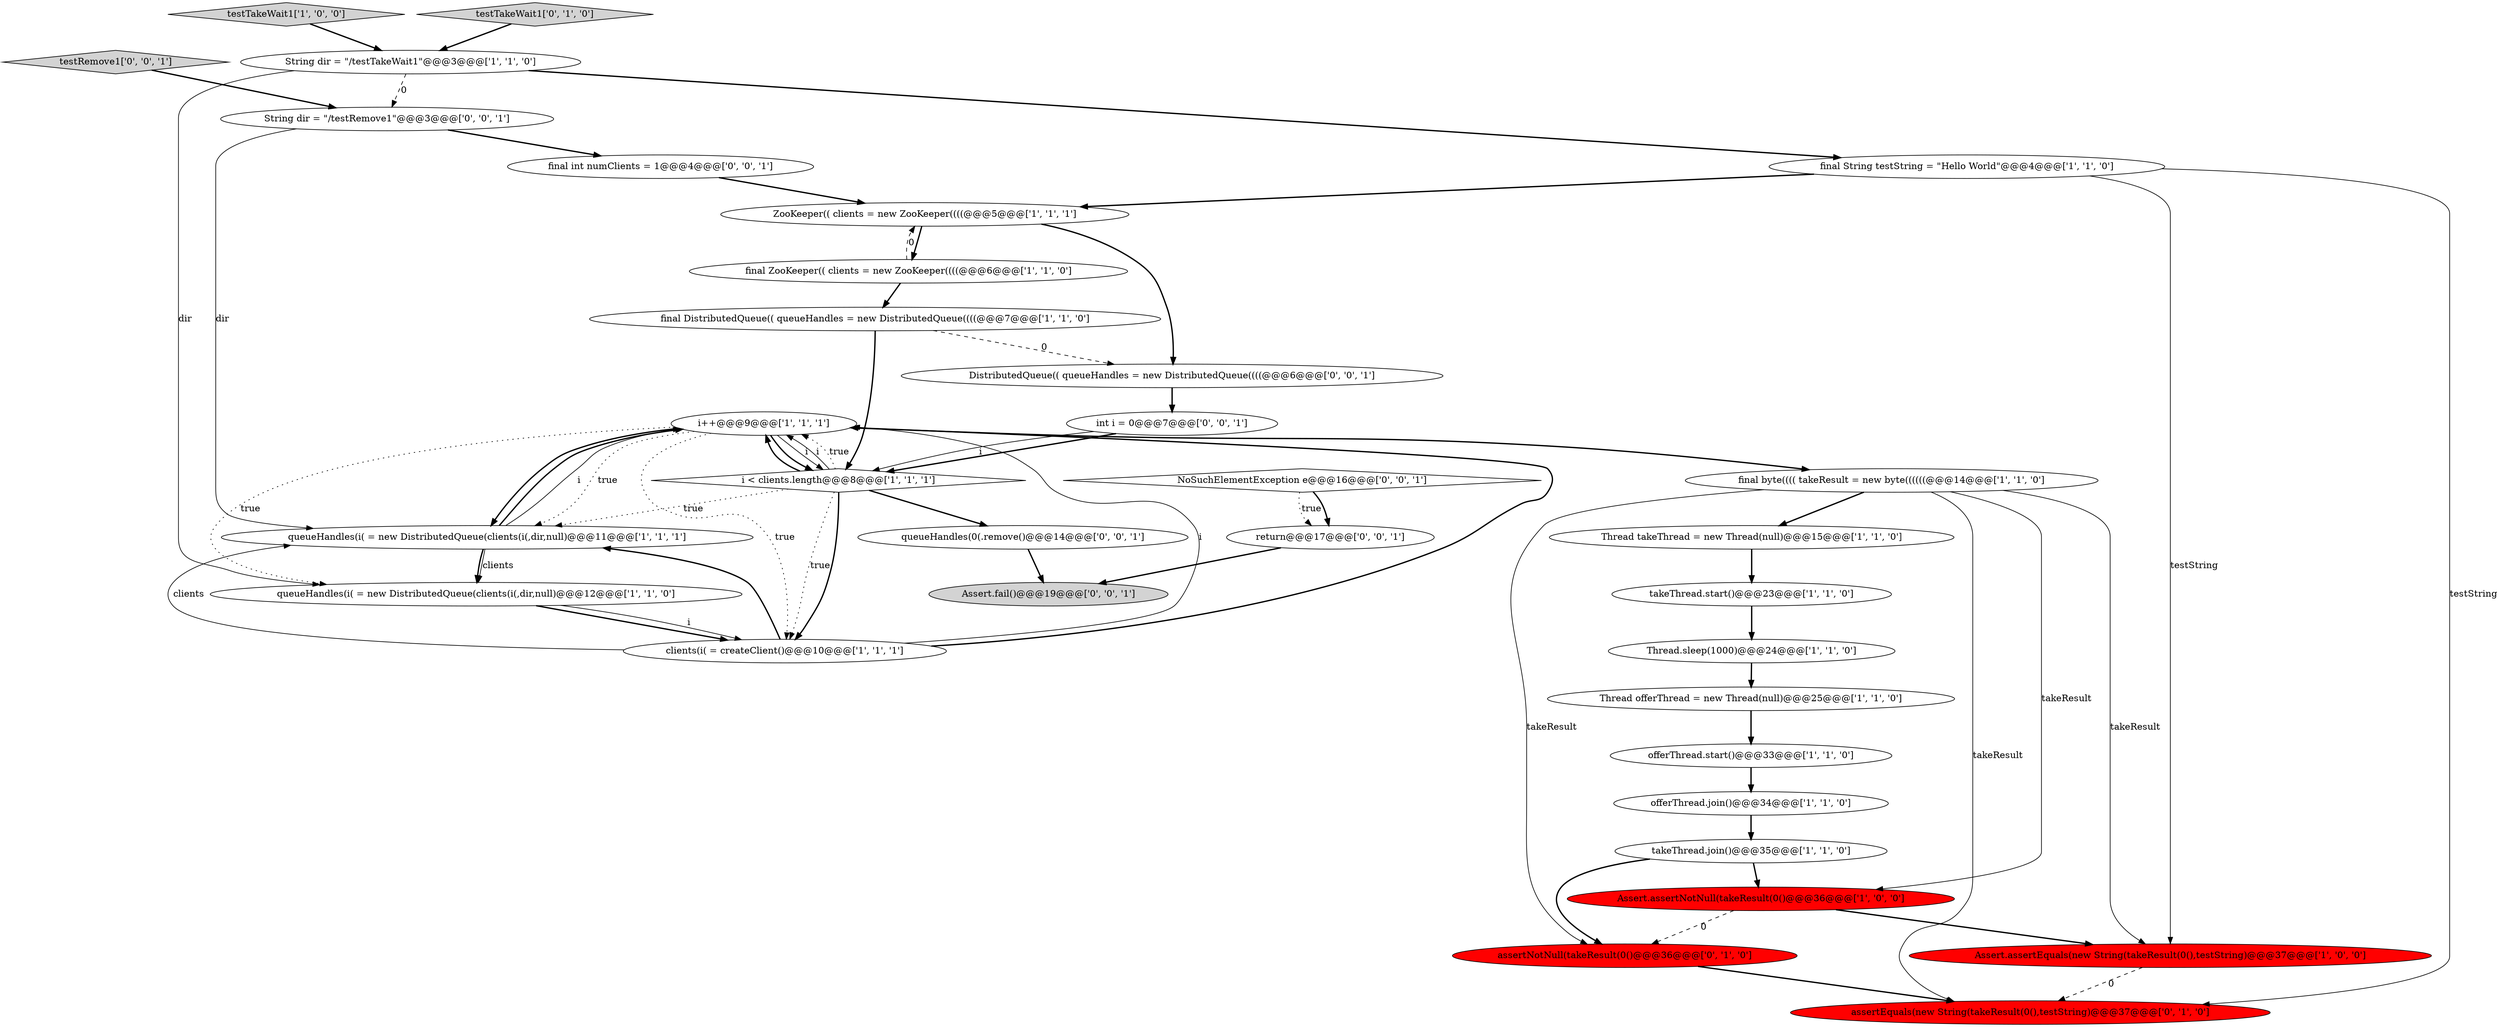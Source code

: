 digraph {
8 [style = filled, label = "offerThread.join()@@@34@@@['1', '1', '0']", fillcolor = white, shape = ellipse image = "AAA0AAABBB1BBB"];
5 [style = filled, label = "i++@@@9@@@['1', '1', '1']", fillcolor = white, shape = ellipse image = "AAA0AAABBB1BBB"];
25 [style = filled, label = "NoSuchElementException e@@@16@@@['0', '0', '1']", fillcolor = white, shape = diamond image = "AAA0AAABBB3BBB"];
27 [style = filled, label = "Assert.fail()@@@19@@@['0', '0', '1']", fillcolor = lightgray, shape = ellipse image = "AAA0AAABBB3BBB"];
23 [style = filled, label = "assertEquals(new String(takeResult(0(),testString)@@@37@@@['0', '1', '0']", fillcolor = red, shape = ellipse image = "AAA1AAABBB2BBB"];
11 [style = filled, label = "testTakeWait1['1', '0', '0']", fillcolor = lightgray, shape = diamond image = "AAA0AAABBB1BBB"];
22 [style = filled, label = "testTakeWait1['0', '1', '0']", fillcolor = lightgray, shape = diamond image = "AAA0AAABBB2BBB"];
30 [style = filled, label = "DistributedQueue(( queueHandles = new DistributedQueue((((@@@6@@@['0', '0', '1']", fillcolor = white, shape = ellipse image = "AAA0AAABBB3BBB"];
3 [style = filled, label = "final byte(((( takeResult = new byte((((((@@@14@@@['1', '1', '0']", fillcolor = white, shape = ellipse image = "AAA0AAABBB1BBB"];
16 [style = filled, label = "takeThread.start()@@@23@@@['1', '1', '0']", fillcolor = white, shape = ellipse image = "AAA0AAABBB1BBB"];
12 [style = filled, label = "queueHandles(i( = new DistributedQueue(clients(i(,dir,null)@@@11@@@['1', '1', '1']", fillcolor = white, shape = ellipse image = "AAA0AAABBB1BBB"];
4 [style = filled, label = "String dir = \"/testTakeWait1\"@@@3@@@['1', '1', '0']", fillcolor = white, shape = ellipse image = "AAA0AAABBB1BBB"];
17 [style = filled, label = "Assert.assertNotNull(takeResult(0()@@@36@@@['1', '0', '0']", fillcolor = red, shape = ellipse image = "AAA1AAABBB1BBB"];
10 [style = filled, label = "i < clients.length@@@8@@@['1', '1', '1']", fillcolor = white, shape = diamond image = "AAA0AAABBB1BBB"];
28 [style = filled, label = "String dir = \"/testRemove1\"@@@3@@@['0', '0', '1']", fillcolor = white, shape = ellipse image = "AAA0AAABBB3BBB"];
6 [style = filled, label = "Thread.sleep(1000)@@@24@@@['1', '1', '0']", fillcolor = white, shape = ellipse image = "AAA0AAABBB1BBB"];
14 [style = filled, label = "takeThread.join()@@@35@@@['1', '1', '0']", fillcolor = white, shape = ellipse image = "AAA0AAABBB1BBB"];
0 [style = filled, label = "Assert.assertEquals(new String(takeResult(0(),testString)@@@37@@@['1', '0', '0']", fillcolor = red, shape = ellipse image = "AAA1AAABBB1BBB"];
7 [style = filled, label = "Thread takeThread = new Thread(null)@@@15@@@['1', '1', '0']", fillcolor = white, shape = ellipse image = "AAA0AAABBB1BBB"];
2 [style = filled, label = "clients(i( = createClient()@@@10@@@['1', '1', '1']", fillcolor = white, shape = ellipse image = "AAA0AAABBB1BBB"];
20 [style = filled, label = "queueHandles(i( = new DistributedQueue(clients(i(,dir,null)@@@12@@@['1', '1', '0']", fillcolor = white, shape = ellipse image = "AAA0AAABBB1BBB"];
13 [style = filled, label = "Thread offerThread = new Thread(null)@@@25@@@['1', '1', '0']", fillcolor = white, shape = ellipse image = "AAA0AAABBB1BBB"];
21 [style = filled, label = "assertNotNull(takeResult(0()@@@36@@@['0', '1', '0']", fillcolor = red, shape = ellipse image = "AAA1AAABBB2BBB"];
19 [style = filled, label = "final DistributedQueue(( queueHandles = new DistributedQueue((((@@@7@@@['1', '1', '0']", fillcolor = white, shape = ellipse image = "AAA0AAABBB1BBB"];
29 [style = filled, label = "testRemove1['0', '0', '1']", fillcolor = lightgray, shape = diamond image = "AAA0AAABBB3BBB"];
31 [style = filled, label = "final int numClients = 1@@@4@@@['0', '0', '1']", fillcolor = white, shape = ellipse image = "AAA0AAABBB3BBB"];
24 [style = filled, label = "queueHandles(0(.remove()@@@14@@@['0', '0', '1']", fillcolor = white, shape = ellipse image = "AAA0AAABBB3BBB"];
18 [style = filled, label = "offerThread.start()@@@33@@@['1', '1', '0']", fillcolor = white, shape = ellipse image = "AAA0AAABBB1BBB"];
26 [style = filled, label = "int i = 0@@@7@@@['0', '0', '1']", fillcolor = white, shape = ellipse image = "AAA0AAABBB3BBB"];
32 [style = filled, label = "return@@@17@@@['0', '0', '1']", fillcolor = white, shape = ellipse image = "AAA0AAABBB3BBB"];
1 [style = filled, label = "ZooKeeper(( clients = new ZooKeeper((((@@@5@@@['1', '1', '1']", fillcolor = white, shape = ellipse image = "AAA0AAABBB1BBB"];
9 [style = filled, label = "final ZooKeeper(( clients = new ZooKeeper((((@@@6@@@['1', '1', '0']", fillcolor = white, shape = ellipse image = "AAA0AAABBB1BBB"];
15 [style = filled, label = "final String testString = \"Hello World\"@@@4@@@['1', '1', '0']", fillcolor = white, shape = ellipse image = "AAA0AAABBB1BBB"];
5->3 [style = bold, label=""];
15->0 [style = solid, label="testString"];
5->10 [style = bold, label=""];
25->32 [style = dotted, label="true"];
28->12 [style = solid, label="dir"];
10->12 [style = dotted, label="true"];
10->5 [style = solid, label="i"];
12->5 [style = bold, label=""];
26->10 [style = bold, label=""];
3->23 [style = solid, label="takeResult"];
10->24 [style = bold, label=""];
16->6 [style = bold, label=""];
28->31 [style = bold, label=""];
3->21 [style = solid, label="takeResult"];
11->4 [style = bold, label=""];
4->15 [style = bold, label=""];
30->26 [style = bold, label=""];
0->23 [style = dashed, label="0"];
25->32 [style = bold, label=""];
12->20 [style = bold, label=""];
8->14 [style = bold, label=""];
3->0 [style = solid, label="takeResult"];
15->23 [style = solid, label="testString"];
19->10 [style = bold, label=""];
14->17 [style = bold, label=""];
32->27 [style = bold, label=""];
12->20 [style = solid, label="clients"];
31->1 [style = bold, label=""];
5->12 [style = dotted, label="true"];
1->30 [style = bold, label=""];
10->5 [style = dotted, label="true"];
17->21 [style = dashed, label="0"];
1->9 [style = bold, label=""];
2->12 [style = bold, label=""];
3->17 [style = solid, label="takeResult"];
2->12 [style = solid, label="clients"];
22->4 [style = bold, label=""];
20->2 [style = bold, label=""];
29->28 [style = bold, label=""];
4->28 [style = dashed, label="0"];
9->1 [style = dashed, label="0"];
4->20 [style = solid, label="dir"];
20->2 [style = solid, label="i"];
17->0 [style = bold, label=""];
12->5 [style = solid, label="i"];
10->5 [style = bold, label=""];
19->30 [style = dashed, label="0"];
5->12 [style = bold, label=""];
3->7 [style = bold, label=""];
10->2 [style = dotted, label="true"];
6->13 [style = bold, label=""];
26->10 [style = solid, label="i"];
7->16 [style = bold, label=""];
9->19 [style = bold, label=""];
5->20 [style = dotted, label="true"];
10->2 [style = bold, label=""];
18->8 [style = bold, label=""];
5->10 [style = solid, label="i"];
21->23 [style = bold, label=""];
24->27 [style = bold, label=""];
2->5 [style = solid, label="i"];
14->21 [style = bold, label=""];
5->2 [style = dotted, label="true"];
13->18 [style = bold, label=""];
2->5 [style = bold, label=""];
15->1 [style = bold, label=""];
}
